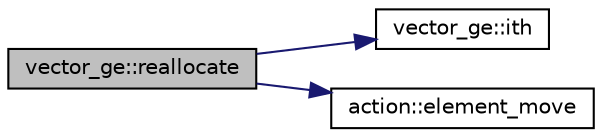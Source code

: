 digraph "vector_ge::reallocate"
{
  edge [fontname="Helvetica",fontsize="10",labelfontname="Helvetica",labelfontsize="10"];
  node [fontname="Helvetica",fontsize="10",shape=record];
  rankdir="LR";
  Node3685 [label="vector_ge::reallocate",height=0.2,width=0.4,color="black", fillcolor="grey75", style="filled", fontcolor="black"];
  Node3685 -> Node3686 [color="midnightblue",fontsize="10",style="solid",fontname="Helvetica"];
  Node3686 [label="vector_ge::ith",height=0.2,width=0.4,color="black", fillcolor="white", style="filled",URL="$d4/d6e/classvector__ge.html#a1ff002e8b746a9beb119d57dcd4a15ff"];
  Node3685 -> Node3687 [color="midnightblue",fontsize="10",style="solid",fontname="Helvetica"];
  Node3687 [label="action::element_move",height=0.2,width=0.4,color="black", fillcolor="white", style="filled",URL="$d2/d86/classaction.html#a550947491bbb534d3d7951f50198a874"];
}
